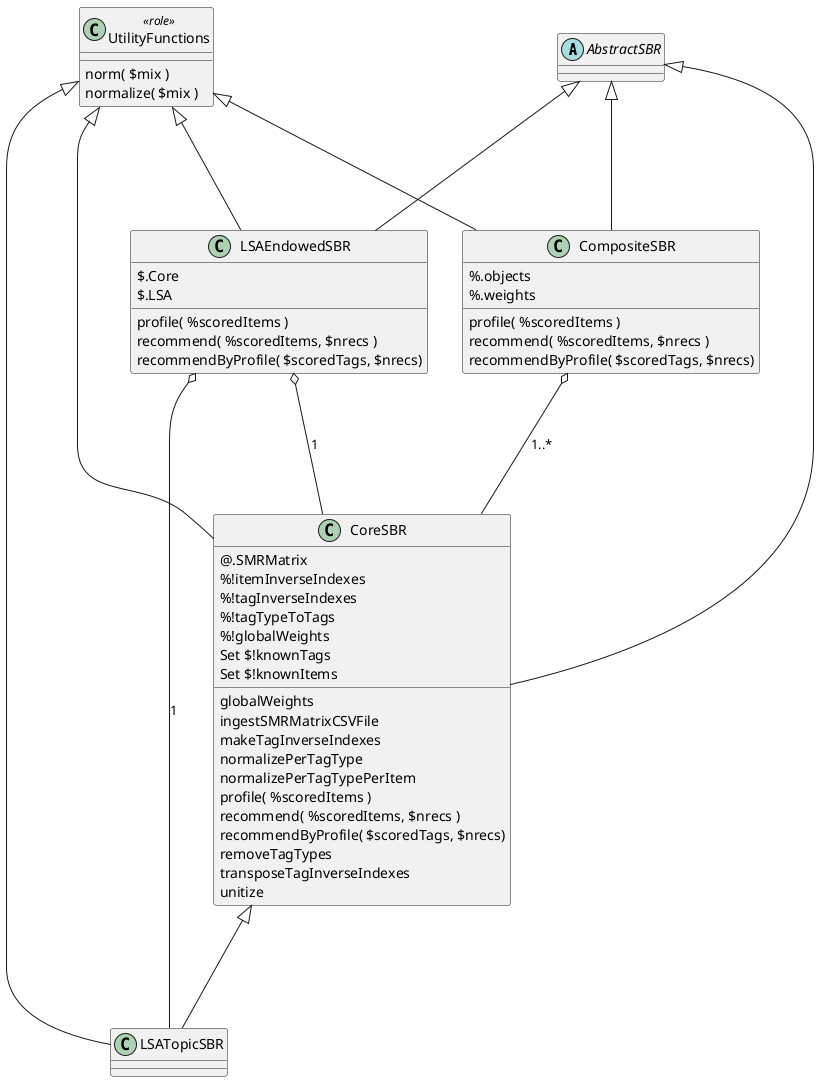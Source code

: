 @startuml

abstract class AbstractSBR {}

class UtilityFunctions <<role>> {
{method} norm( $mix )
{method} normalize( $mix )
}

class CoreSBR {

{field} @.SMRMatrix
{field} %!itemInverseIndexes
{field} %!tagInverseIndexes
{field} %!tagTypeToTags
{field} %!globalWeights
{field} Set $!knownTags
{field} Set $!knownItems

{method} globalWeights
{method} ingestSMRMatrixCSVFile
{method} makeTagInverseIndexes
{method} normalizePerTagType
{method} normalizePerTagTypePerItem
{method} profile( %scoredItems )
{method} recommend( %scoredItems, $nrecs )
{method} recommendByProfile( $scoredTags, $nrecs)
{method} removeTagTypes
{method} transposeTagInverseIndexes
{method} unitize
}

class CompositeSBR {
{field} %.objects
{field} %.weights
{method} profile( %scoredItems )
{method} recommend( %scoredItems, $nrecs )
{method} recommendByProfile( $scoredTags, $nrecs)
}

class LSAEndowedSBR {
{field} $.Core
{field} $.LSA
{method} profile( %scoredItems )
{method} recommend( %scoredItems, $nrecs )
{method} recommendByProfile( $scoredTags, $nrecs)
}

UtilityFunctions <|--- CoreSBR
UtilityFunctions <|--- LSATopicSBR
UtilityFunctions <|--- LSAEndowedSBR
UtilityFunctions <|--- CompositeSBR

AbstractSBR <|--- CompositeSBR
AbstractSBR <|--- CoreSBR
AbstractSBR <|--- LSAEndowedSBR

CoreSBR <|--- LSATopicSBR

LSAEndowedSBR o--- CoreSBR : 1
LSAEndowedSBR o--- LSATopicSBR : 1

CompositeSBR o--- CoreSBR : 1..*

@enduml